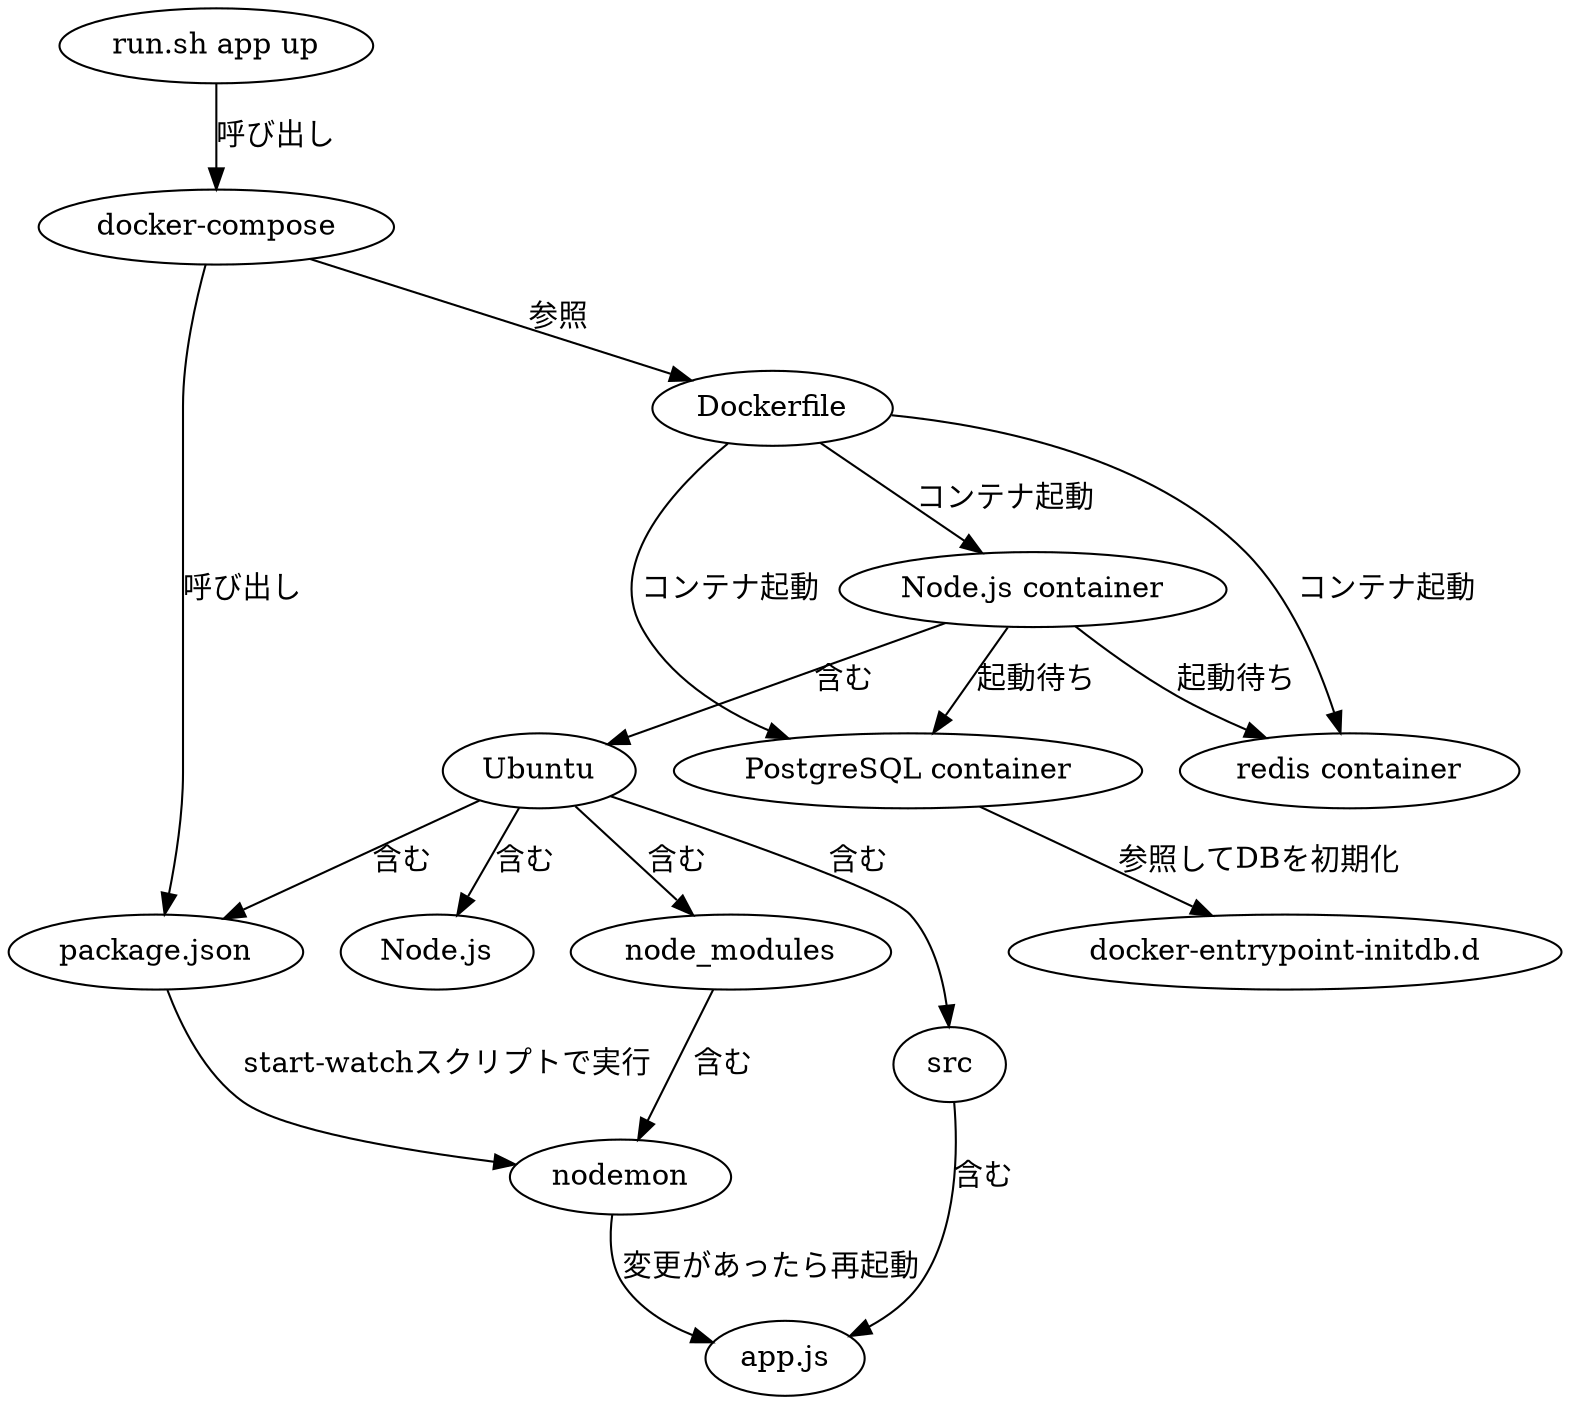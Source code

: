 
digraph G {

#↓ここをGraphvizに貼り付ける
"run.sh app up"->"docker-compose" [label="呼び出し"]
"docker-compose"->"Dockerfile" [label="参照"]
"Dockerfile"->"PostgreSQL container" [label="コンテナ起動"]
"Dockerfile"->"redis container" [label="コンテナ起動"]
"Dockerfile"->"Node.js container" [label="コンテナ起動"]
"PostgreSQL container"->"docker-entrypoint-initdb.d" [label="参照してDBを初期化"]
"Node.js container"->"PostgreSQL container" [label="起動待ち"]
"Node.js container"->"redis container" [label="起動待ち"]
"Node.js container"->"Ubuntu" [label="含む"]
"Ubuntu"->"Node.js" [label="含む"]
"Ubuntu"->"src" [label="含む"]
"Ubuntu"->"node_modules" [label="含む"]
"Ubuntu"->"package.json" [label="含む"]
"docker-compose"->"package.json" [label="呼び出し"]
"package.json"->"nodemon" [label="start-watchスクリプトで実行"]
"nodemon"->"app.js" [label="変更があったら再起動"]
"src"->"app.js" [label="含む"]
"node_modules"->"nodemon" [label="含む"]






}















































































































































































































































































































































































































































































































































































































































































































































































































































































































































































































